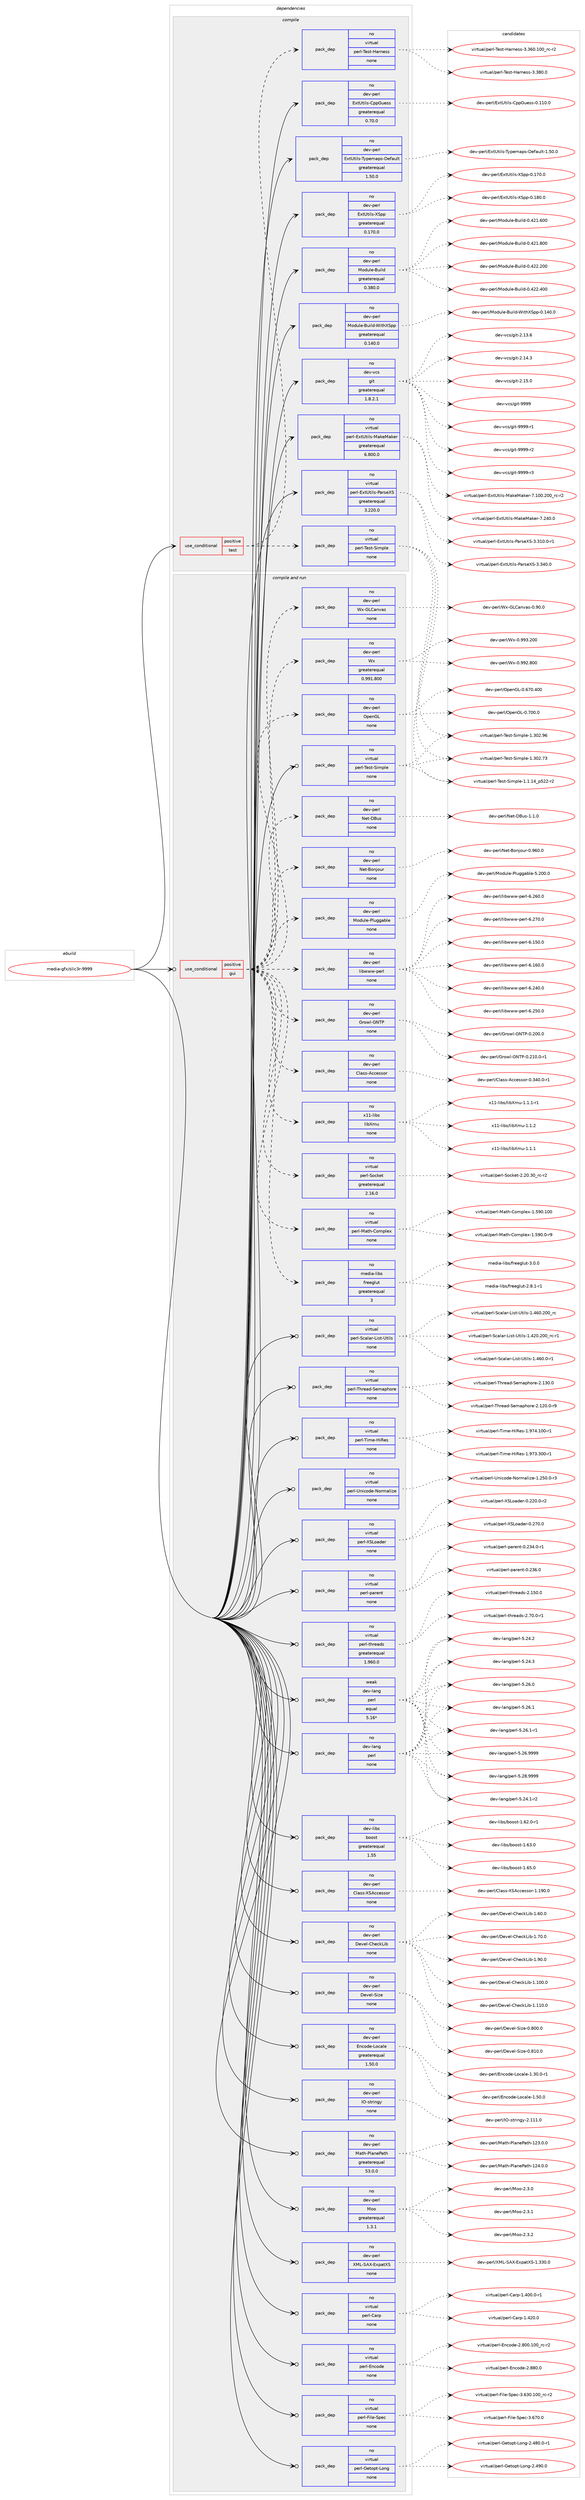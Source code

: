 digraph prolog {

# *************
# Graph options
# *************

newrank=true;
concentrate=true;
compound=true;
graph [rankdir=LR,fontname=Helvetica,fontsize=10,ranksep=1.5];#, ranksep=2.5, nodesep=0.2];
edge  [arrowhead=vee];
node  [fontname=Helvetica,fontsize=10];

# **********
# The ebuild
# **********

subgraph cluster_leftcol {
color=gray;
rank=same;
label=<<i>ebuild</i>>;
id [label="media-gfx/slic3r-9999", color=red, width=4, href="../media-gfx/slic3r-9999.svg"];
}

# ****************
# The dependencies
# ****************

subgraph cluster_midcol {
color=gray;
label=<<i>dependencies</i>>;
subgraph cluster_compile {
fillcolor="#eeeeee";
style=filled;
label=<<i>compile</i>>;
subgraph cond88493 {
dependency358320 [label=<<TABLE BORDER="0" CELLBORDER="1" CELLSPACING="0" CELLPADDING="4"><TR><TD ROWSPAN="3" CELLPADDING="10">use_conditional</TD></TR><TR><TD>positive</TD></TR><TR><TD>test</TD></TR></TABLE>>, shape=none, color=red];
subgraph pack264363 {
dependency358321 [label=<<TABLE BORDER="0" CELLBORDER="1" CELLSPACING="0" CELLPADDING="4" WIDTH="220"><TR><TD ROWSPAN="6" CELLPADDING="30">pack_dep</TD></TR><TR><TD WIDTH="110">no</TD></TR><TR><TD>virtual</TD></TR><TR><TD>perl-Test-Harness</TD></TR><TR><TD>none</TD></TR><TR><TD></TD></TR></TABLE>>, shape=none, color=blue];
}
dependency358320:e -> dependency358321:w [weight=20,style="dashed",arrowhead="vee"];
subgraph pack264364 {
dependency358322 [label=<<TABLE BORDER="0" CELLBORDER="1" CELLSPACING="0" CELLPADDING="4" WIDTH="220"><TR><TD ROWSPAN="6" CELLPADDING="30">pack_dep</TD></TR><TR><TD WIDTH="110">no</TD></TR><TR><TD>virtual</TD></TR><TR><TD>perl-Test-Simple</TD></TR><TR><TD>none</TD></TR><TR><TD></TD></TR></TABLE>>, shape=none, color=blue];
}
dependency358320:e -> dependency358322:w [weight=20,style="dashed",arrowhead="vee"];
}
id:e -> dependency358320:w [weight=20,style="solid",arrowhead="vee"];
subgraph pack264365 {
dependency358323 [label=<<TABLE BORDER="0" CELLBORDER="1" CELLSPACING="0" CELLPADDING="4" WIDTH="220"><TR><TD ROWSPAN="6" CELLPADDING="30">pack_dep</TD></TR><TR><TD WIDTH="110">no</TD></TR><TR><TD>dev-perl</TD></TR><TR><TD>ExtUtils-CppGuess</TD></TR><TR><TD>greaterequal</TD></TR><TR><TD>0.70.0</TD></TR></TABLE>>, shape=none, color=blue];
}
id:e -> dependency358323:w [weight=20,style="solid",arrowhead="vee"];
subgraph pack264366 {
dependency358324 [label=<<TABLE BORDER="0" CELLBORDER="1" CELLSPACING="0" CELLPADDING="4" WIDTH="220"><TR><TD ROWSPAN="6" CELLPADDING="30">pack_dep</TD></TR><TR><TD WIDTH="110">no</TD></TR><TR><TD>dev-perl</TD></TR><TR><TD>ExtUtils-Typemaps-Default</TD></TR><TR><TD>greaterequal</TD></TR><TR><TD>1.50.0</TD></TR></TABLE>>, shape=none, color=blue];
}
id:e -> dependency358324:w [weight=20,style="solid",arrowhead="vee"];
subgraph pack264367 {
dependency358325 [label=<<TABLE BORDER="0" CELLBORDER="1" CELLSPACING="0" CELLPADDING="4" WIDTH="220"><TR><TD ROWSPAN="6" CELLPADDING="30">pack_dep</TD></TR><TR><TD WIDTH="110">no</TD></TR><TR><TD>dev-perl</TD></TR><TR><TD>ExtUtils-XSpp</TD></TR><TR><TD>greaterequal</TD></TR><TR><TD>0.170.0</TD></TR></TABLE>>, shape=none, color=blue];
}
id:e -> dependency358325:w [weight=20,style="solid",arrowhead="vee"];
subgraph pack264368 {
dependency358326 [label=<<TABLE BORDER="0" CELLBORDER="1" CELLSPACING="0" CELLPADDING="4" WIDTH="220"><TR><TD ROWSPAN="6" CELLPADDING="30">pack_dep</TD></TR><TR><TD WIDTH="110">no</TD></TR><TR><TD>dev-perl</TD></TR><TR><TD>Module-Build</TD></TR><TR><TD>greaterequal</TD></TR><TR><TD>0.380.0</TD></TR></TABLE>>, shape=none, color=blue];
}
id:e -> dependency358326:w [weight=20,style="solid",arrowhead="vee"];
subgraph pack264369 {
dependency358327 [label=<<TABLE BORDER="0" CELLBORDER="1" CELLSPACING="0" CELLPADDING="4" WIDTH="220"><TR><TD ROWSPAN="6" CELLPADDING="30">pack_dep</TD></TR><TR><TD WIDTH="110">no</TD></TR><TR><TD>dev-perl</TD></TR><TR><TD>Module-Build-WithXSpp</TD></TR><TR><TD>greaterequal</TD></TR><TR><TD>0.140.0</TD></TR></TABLE>>, shape=none, color=blue];
}
id:e -> dependency358327:w [weight=20,style="solid",arrowhead="vee"];
subgraph pack264370 {
dependency358328 [label=<<TABLE BORDER="0" CELLBORDER="1" CELLSPACING="0" CELLPADDING="4" WIDTH="220"><TR><TD ROWSPAN="6" CELLPADDING="30">pack_dep</TD></TR><TR><TD WIDTH="110">no</TD></TR><TR><TD>dev-vcs</TD></TR><TR><TD>git</TD></TR><TR><TD>greaterequal</TD></TR><TR><TD>1.8.2.1</TD></TR></TABLE>>, shape=none, color=blue];
}
id:e -> dependency358328:w [weight=20,style="solid",arrowhead="vee"];
subgraph pack264371 {
dependency358329 [label=<<TABLE BORDER="0" CELLBORDER="1" CELLSPACING="0" CELLPADDING="4" WIDTH="220"><TR><TD ROWSPAN="6" CELLPADDING="30">pack_dep</TD></TR><TR><TD WIDTH="110">no</TD></TR><TR><TD>virtual</TD></TR><TR><TD>perl-ExtUtils-MakeMaker</TD></TR><TR><TD>greaterequal</TD></TR><TR><TD>6.800.0</TD></TR></TABLE>>, shape=none, color=blue];
}
id:e -> dependency358329:w [weight=20,style="solid",arrowhead="vee"];
subgraph pack264372 {
dependency358330 [label=<<TABLE BORDER="0" CELLBORDER="1" CELLSPACING="0" CELLPADDING="4" WIDTH="220"><TR><TD ROWSPAN="6" CELLPADDING="30">pack_dep</TD></TR><TR><TD WIDTH="110">no</TD></TR><TR><TD>virtual</TD></TR><TR><TD>perl-ExtUtils-ParseXS</TD></TR><TR><TD>greaterequal</TD></TR><TR><TD>3.220.0</TD></TR></TABLE>>, shape=none, color=blue];
}
id:e -> dependency358330:w [weight=20,style="solid",arrowhead="vee"];
}
subgraph cluster_compileandrun {
fillcolor="#eeeeee";
style=filled;
label=<<i>compile and run</i>>;
subgraph cond88494 {
dependency358331 [label=<<TABLE BORDER="0" CELLBORDER="1" CELLSPACING="0" CELLPADDING="4"><TR><TD ROWSPAN="3" CELLPADDING="10">use_conditional</TD></TR><TR><TD>positive</TD></TR><TR><TD>gui</TD></TR></TABLE>>, shape=none, color=red];
subgraph pack264373 {
dependency358332 [label=<<TABLE BORDER="0" CELLBORDER="1" CELLSPACING="0" CELLPADDING="4" WIDTH="220"><TR><TD ROWSPAN="6" CELLPADDING="30">pack_dep</TD></TR><TR><TD WIDTH="110">no</TD></TR><TR><TD>dev-perl</TD></TR><TR><TD>Class-Accessor</TD></TR><TR><TD>none</TD></TR><TR><TD></TD></TR></TABLE>>, shape=none, color=blue];
}
dependency358331:e -> dependency358332:w [weight=20,style="dashed",arrowhead="vee"];
subgraph pack264374 {
dependency358333 [label=<<TABLE BORDER="0" CELLBORDER="1" CELLSPACING="0" CELLPADDING="4" WIDTH="220"><TR><TD ROWSPAN="6" CELLPADDING="30">pack_dep</TD></TR><TR><TD WIDTH="110">no</TD></TR><TR><TD>dev-perl</TD></TR><TR><TD>Growl-GNTP</TD></TR><TR><TD>none</TD></TR><TR><TD></TD></TR></TABLE>>, shape=none, color=blue];
}
dependency358331:e -> dependency358333:w [weight=20,style="dashed",arrowhead="vee"];
subgraph pack264375 {
dependency358334 [label=<<TABLE BORDER="0" CELLBORDER="1" CELLSPACING="0" CELLPADDING="4" WIDTH="220"><TR><TD ROWSPAN="6" CELLPADDING="30">pack_dep</TD></TR><TR><TD WIDTH="110">no</TD></TR><TR><TD>dev-perl</TD></TR><TR><TD>libwww-perl</TD></TR><TR><TD>none</TD></TR><TR><TD></TD></TR></TABLE>>, shape=none, color=blue];
}
dependency358331:e -> dependency358334:w [weight=20,style="dashed",arrowhead="vee"];
subgraph pack264376 {
dependency358335 [label=<<TABLE BORDER="0" CELLBORDER="1" CELLSPACING="0" CELLPADDING="4" WIDTH="220"><TR><TD ROWSPAN="6" CELLPADDING="30">pack_dep</TD></TR><TR><TD WIDTH="110">no</TD></TR><TR><TD>dev-perl</TD></TR><TR><TD>Module-Pluggable</TD></TR><TR><TD>none</TD></TR><TR><TD></TD></TR></TABLE>>, shape=none, color=blue];
}
dependency358331:e -> dependency358335:w [weight=20,style="dashed",arrowhead="vee"];
subgraph pack264377 {
dependency358336 [label=<<TABLE BORDER="0" CELLBORDER="1" CELLSPACING="0" CELLPADDING="4" WIDTH="220"><TR><TD ROWSPAN="6" CELLPADDING="30">pack_dep</TD></TR><TR><TD WIDTH="110">no</TD></TR><TR><TD>dev-perl</TD></TR><TR><TD>Net-Bonjour</TD></TR><TR><TD>none</TD></TR><TR><TD></TD></TR></TABLE>>, shape=none, color=blue];
}
dependency358331:e -> dependency358336:w [weight=20,style="dashed",arrowhead="vee"];
subgraph pack264378 {
dependency358337 [label=<<TABLE BORDER="0" CELLBORDER="1" CELLSPACING="0" CELLPADDING="4" WIDTH="220"><TR><TD ROWSPAN="6" CELLPADDING="30">pack_dep</TD></TR><TR><TD WIDTH="110">no</TD></TR><TR><TD>dev-perl</TD></TR><TR><TD>Net-DBus</TD></TR><TR><TD>none</TD></TR><TR><TD></TD></TR></TABLE>>, shape=none, color=blue];
}
dependency358331:e -> dependency358337:w [weight=20,style="dashed",arrowhead="vee"];
subgraph pack264379 {
dependency358338 [label=<<TABLE BORDER="0" CELLBORDER="1" CELLSPACING="0" CELLPADDING="4" WIDTH="220"><TR><TD ROWSPAN="6" CELLPADDING="30">pack_dep</TD></TR><TR><TD WIDTH="110">no</TD></TR><TR><TD>dev-perl</TD></TR><TR><TD>OpenGL</TD></TR><TR><TD>none</TD></TR><TR><TD></TD></TR></TABLE>>, shape=none, color=blue];
}
dependency358331:e -> dependency358338:w [weight=20,style="dashed",arrowhead="vee"];
subgraph pack264380 {
dependency358339 [label=<<TABLE BORDER="0" CELLBORDER="1" CELLSPACING="0" CELLPADDING="4" WIDTH="220"><TR><TD ROWSPAN="6" CELLPADDING="30">pack_dep</TD></TR><TR><TD WIDTH="110">no</TD></TR><TR><TD>dev-perl</TD></TR><TR><TD>Wx</TD></TR><TR><TD>greaterequal</TD></TR><TR><TD>0.991.800</TD></TR></TABLE>>, shape=none, color=blue];
}
dependency358331:e -> dependency358339:w [weight=20,style="dashed",arrowhead="vee"];
subgraph pack264381 {
dependency358340 [label=<<TABLE BORDER="0" CELLBORDER="1" CELLSPACING="0" CELLPADDING="4" WIDTH="220"><TR><TD ROWSPAN="6" CELLPADDING="30">pack_dep</TD></TR><TR><TD WIDTH="110">no</TD></TR><TR><TD>dev-perl</TD></TR><TR><TD>Wx-GLCanvas</TD></TR><TR><TD>none</TD></TR><TR><TD></TD></TR></TABLE>>, shape=none, color=blue];
}
dependency358331:e -> dependency358340:w [weight=20,style="dashed",arrowhead="vee"];
subgraph pack264382 {
dependency358341 [label=<<TABLE BORDER="0" CELLBORDER="1" CELLSPACING="0" CELLPADDING="4" WIDTH="220"><TR><TD ROWSPAN="6" CELLPADDING="30">pack_dep</TD></TR><TR><TD WIDTH="110">no</TD></TR><TR><TD>media-libs</TD></TR><TR><TD>freeglut</TD></TR><TR><TD>greaterequal</TD></TR><TR><TD>3</TD></TR></TABLE>>, shape=none, color=blue];
}
dependency358331:e -> dependency358341:w [weight=20,style="dashed",arrowhead="vee"];
subgraph pack264383 {
dependency358342 [label=<<TABLE BORDER="0" CELLBORDER="1" CELLSPACING="0" CELLPADDING="4" WIDTH="220"><TR><TD ROWSPAN="6" CELLPADDING="30">pack_dep</TD></TR><TR><TD WIDTH="110">no</TD></TR><TR><TD>virtual</TD></TR><TR><TD>perl-Math-Complex</TD></TR><TR><TD>none</TD></TR><TR><TD></TD></TR></TABLE>>, shape=none, color=blue];
}
dependency358331:e -> dependency358342:w [weight=20,style="dashed",arrowhead="vee"];
subgraph pack264384 {
dependency358343 [label=<<TABLE BORDER="0" CELLBORDER="1" CELLSPACING="0" CELLPADDING="4" WIDTH="220"><TR><TD ROWSPAN="6" CELLPADDING="30">pack_dep</TD></TR><TR><TD WIDTH="110">no</TD></TR><TR><TD>virtual</TD></TR><TR><TD>perl-Socket</TD></TR><TR><TD>greaterequal</TD></TR><TR><TD>2.16.0</TD></TR></TABLE>>, shape=none, color=blue];
}
dependency358331:e -> dependency358343:w [weight=20,style="dashed",arrowhead="vee"];
subgraph pack264385 {
dependency358344 [label=<<TABLE BORDER="0" CELLBORDER="1" CELLSPACING="0" CELLPADDING="4" WIDTH="220"><TR><TD ROWSPAN="6" CELLPADDING="30">pack_dep</TD></TR><TR><TD WIDTH="110">no</TD></TR><TR><TD>x11-libs</TD></TR><TR><TD>libXmu</TD></TR><TR><TD>none</TD></TR><TR><TD></TD></TR></TABLE>>, shape=none, color=blue];
}
dependency358331:e -> dependency358344:w [weight=20,style="dashed",arrowhead="vee"];
}
id:e -> dependency358331:w [weight=20,style="solid",arrowhead="odotvee"];
subgraph pack264386 {
dependency358345 [label=<<TABLE BORDER="0" CELLBORDER="1" CELLSPACING="0" CELLPADDING="4" WIDTH="220"><TR><TD ROWSPAN="6" CELLPADDING="30">pack_dep</TD></TR><TR><TD WIDTH="110">no</TD></TR><TR><TD>dev-lang</TD></TR><TR><TD>perl</TD></TR><TR><TD>none</TD></TR><TR><TD></TD></TR></TABLE>>, shape=none, color=blue];
}
id:e -> dependency358345:w [weight=20,style="solid",arrowhead="odotvee"];
subgraph pack264387 {
dependency358346 [label=<<TABLE BORDER="0" CELLBORDER="1" CELLSPACING="0" CELLPADDING="4" WIDTH="220"><TR><TD ROWSPAN="6" CELLPADDING="30">pack_dep</TD></TR><TR><TD WIDTH="110">no</TD></TR><TR><TD>dev-libs</TD></TR><TR><TD>boost</TD></TR><TR><TD>greaterequal</TD></TR><TR><TD>1.55</TD></TR></TABLE>>, shape=none, color=blue];
}
id:e -> dependency358346:w [weight=20,style="solid",arrowhead="odotvee"];
subgraph pack264388 {
dependency358347 [label=<<TABLE BORDER="0" CELLBORDER="1" CELLSPACING="0" CELLPADDING="4" WIDTH="220"><TR><TD ROWSPAN="6" CELLPADDING="30">pack_dep</TD></TR><TR><TD WIDTH="110">no</TD></TR><TR><TD>dev-perl</TD></TR><TR><TD>Class-XSAccessor</TD></TR><TR><TD>none</TD></TR><TR><TD></TD></TR></TABLE>>, shape=none, color=blue];
}
id:e -> dependency358347:w [weight=20,style="solid",arrowhead="odotvee"];
subgraph pack264389 {
dependency358348 [label=<<TABLE BORDER="0" CELLBORDER="1" CELLSPACING="0" CELLPADDING="4" WIDTH="220"><TR><TD ROWSPAN="6" CELLPADDING="30">pack_dep</TD></TR><TR><TD WIDTH="110">no</TD></TR><TR><TD>dev-perl</TD></TR><TR><TD>Devel-CheckLib</TD></TR><TR><TD>none</TD></TR><TR><TD></TD></TR></TABLE>>, shape=none, color=blue];
}
id:e -> dependency358348:w [weight=20,style="solid",arrowhead="odotvee"];
subgraph pack264390 {
dependency358349 [label=<<TABLE BORDER="0" CELLBORDER="1" CELLSPACING="0" CELLPADDING="4" WIDTH="220"><TR><TD ROWSPAN="6" CELLPADDING="30">pack_dep</TD></TR><TR><TD WIDTH="110">no</TD></TR><TR><TD>dev-perl</TD></TR><TR><TD>Devel-Size</TD></TR><TR><TD>none</TD></TR><TR><TD></TD></TR></TABLE>>, shape=none, color=blue];
}
id:e -> dependency358349:w [weight=20,style="solid",arrowhead="odotvee"];
subgraph pack264391 {
dependency358350 [label=<<TABLE BORDER="0" CELLBORDER="1" CELLSPACING="0" CELLPADDING="4" WIDTH="220"><TR><TD ROWSPAN="6" CELLPADDING="30">pack_dep</TD></TR><TR><TD WIDTH="110">no</TD></TR><TR><TD>dev-perl</TD></TR><TR><TD>Encode-Locale</TD></TR><TR><TD>greaterequal</TD></TR><TR><TD>1.50.0</TD></TR></TABLE>>, shape=none, color=blue];
}
id:e -> dependency358350:w [weight=20,style="solid",arrowhead="odotvee"];
subgraph pack264392 {
dependency358351 [label=<<TABLE BORDER="0" CELLBORDER="1" CELLSPACING="0" CELLPADDING="4" WIDTH="220"><TR><TD ROWSPAN="6" CELLPADDING="30">pack_dep</TD></TR><TR><TD WIDTH="110">no</TD></TR><TR><TD>dev-perl</TD></TR><TR><TD>IO-stringy</TD></TR><TR><TD>none</TD></TR><TR><TD></TD></TR></TABLE>>, shape=none, color=blue];
}
id:e -> dependency358351:w [weight=20,style="solid",arrowhead="odotvee"];
subgraph pack264393 {
dependency358352 [label=<<TABLE BORDER="0" CELLBORDER="1" CELLSPACING="0" CELLPADDING="4" WIDTH="220"><TR><TD ROWSPAN="6" CELLPADDING="30">pack_dep</TD></TR><TR><TD WIDTH="110">no</TD></TR><TR><TD>dev-perl</TD></TR><TR><TD>Math-PlanePath</TD></TR><TR><TD>greaterequal</TD></TR><TR><TD>53.0.0</TD></TR></TABLE>>, shape=none, color=blue];
}
id:e -> dependency358352:w [weight=20,style="solid",arrowhead="odotvee"];
subgraph pack264394 {
dependency358353 [label=<<TABLE BORDER="0" CELLBORDER="1" CELLSPACING="0" CELLPADDING="4" WIDTH="220"><TR><TD ROWSPAN="6" CELLPADDING="30">pack_dep</TD></TR><TR><TD WIDTH="110">no</TD></TR><TR><TD>dev-perl</TD></TR><TR><TD>Moo</TD></TR><TR><TD>greaterequal</TD></TR><TR><TD>1.3.1</TD></TR></TABLE>>, shape=none, color=blue];
}
id:e -> dependency358353:w [weight=20,style="solid",arrowhead="odotvee"];
subgraph pack264395 {
dependency358354 [label=<<TABLE BORDER="0" CELLBORDER="1" CELLSPACING="0" CELLPADDING="4" WIDTH="220"><TR><TD ROWSPAN="6" CELLPADDING="30">pack_dep</TD></TR><TR><TD WIDTH="110">no</TD></TR><TR><TD>dev-perl</TD></TR><TR><TD>XML-SAX-ExpatXS</TD></TR><TR><TD>none</TD></TR><TR><TD></TD></TR></TABLE>>, shape=none, color=blue];
}
id:e -> dependency358354:w [weight=20,style="solid",arrowhead="odotvee"];
subgraph pack264396 {
dependency358355 [label=<<TABLE BORDER="0" CELLBORDER="1" CELLSPACING="0" CELLPADDING="4" WIDTH="220"><TR><TD ROWSPAN="6" CELLPADDING="30">pack_dep</TD></TR><TR><TD WIDTH="110">no</TD></TR><TR><TD>virtual</TD></TR><TR><TD>perl-Carp</TD></TR><TR><TD>none</TD></TR><TR><TD></TD></TR></TABLE>>, shape=none, color=blue];
}
id:e -> dependency358355:w [weight=20,style="solid",arrowhead="odotvee"];
subgraph pack264397 {
dependency358356 [label=<<TABLE BORDER="0" CELLBORDER="1" CELLSPACING="0" CELLPADDING="4" WIDTH="220"><TR><TD ROWSPAN="6" CELLPADDING="30">pack_dep</TD></TR><TR><TD WIDTH="110">no</TD></TR><TR><TD>virtual</TD></TR><TR><TD>perl-Encode</TD></TR><TR><TD>none</TD></TR><TR><TD></TD></TR></TABLE>>, shape=none, color=blue];
}
id:e -> dependency358356:w [weight=20,style="solid",arrowhead="odotvee"];
subgraph pack264398 {
dependency358357 [label=<<TABLE BORDER="0" CELLBORDER="1" CELLSPACING="0" CELLPADDING="4" WIDTH="220"><TR><TD ROWSPAN="6" CELLPADDING="30">pack_dep</TD></TR><TR><TD WIDTH="110">no</TD></TR><TR><TD>virtual</TD></TR><TR><TD>perl-File-Spec</TD></TR><TR><TD>none</TD></TR><TR><TD></TD></TR></TABLE>>, shape=none, color=blue];
}
id:e -> dependency358357:w [weight=20,style="solid",arrowhead="odotvee"];
subgraph pack264399 {
dependency358358 [label=<<TABLE BORDER="0" CELLBORDER="1" CELLSPACING="0" CELLPADDING="4" WIDTH="220"><TR><TD ROWSPAN="6" CELLPADDING="30">pack_dep</TD></TR><TR><TD WIDTH="110">no</TD></TR><TR><TD>virtual</TD></TR><TR><TD>perl-Getopt-Long</TD></TR><TR><TD>none</TD></TR><TR><TD></TD></TR></TABLE>>, shape=none, color=blue];
}
id:e -> dependency358358:w [weight=20,style="solid",arrowhead="odotvee"];
subgraph pack264400 {
dependency358359 [label=<<TABLE BORDER="0" CELLBORDER="1" CELLSPACING="0" CELLPADDING="4" WIDTH="220"><TR><TD ROWSPAN="6" CELLPADDING="30">pack_dep</TD></TR><TR><TD WIDTH="110">no</TD></TR><TR><TD>virtual</TD></TR><TR><TD>perl-Scalar-List-Utils</TD></TR><TR><TD>none</TD></TR><TR><TD></TD></TR></TABLE>>, shape=none, color=blue];
}
id:e -> dependency358359:w [weight=20,style="solid",arrowhead="odotvee"];
subgraph pack264401 {
dependency358360 [label=<<TABLE BORDER="0" CELLBORDER="1" CELLSPACING="0" CELLPADDING="4" WIDTH="220"><TR><TD ROWSPAN="6" CELLPADDING="30">pack_dep</TD></TR><TR><TD WIDTH="110">no</TD></TR><TR><TD>virtual</TD></TR><TR><TD>perl-Test-Simple</TD></TR><TR><TD>none</TD></TR><TR><TD></TD></TR></TABLE>>, shape=none, color=blue];
}
id:e -> dependency358360:w [weight=20,style="solid",arrowhead="odotvee"];
subgraph pack264402 {
dependency358361 [label=<<TABLE BORDER="0" CELLBORDER="1" CELLSPACING="0" CELLPADDING="4" WIDTH="220"><TR><TD ROWSPAN="6" CELLPADDING="30">pack_dep</TD></TR><TR><TD WIDTH="110">no</TD></TR><TR><TD>virtual</TD></TR><TR><TD>perl-Thread-Semaphore</TD></TR><TR><TD>none</TD></TR><TR><TD></TD></TR></TABLE>>, shape=none, color=blue];
}
id:e -> dependency358361:w [weight=20,style="solid",arrowhead="odotvee"];
subgraph pack264403 {
dependency358362 [label=<<TABLE BORDER="0" CELLBORDER="1" CELLSPACING="0" CELLPADDING="4" WIDTH="220"><TR><TD ROWSPAN="6" CELLPADDING="30">pack_dep</TD></TR><TR><TD WIDTH="110">no</TD></TR><TR><TD>virtual</TD></TR><TR><TD>perl-Time-HiRes</TD></TR><TR><TD>none</TD></TR><TR><TD></TD></TR></TABLE>>, shape=none, color=blue];
}
id:e -> dependency358362:w [weight=20,style="solid",arrowhead="odotvee"];
subgraph pack264404 {
dependency358363 [label=<<TABLE BORDER="0" CELLBORDER="1" CELLSPACING="0" CELLPADDING="4" WIDTH="220"><TR><TD ROWSPAN="6" CELLPADDING="30">pack_dep</TD></TR><TR><TD WIDTH="110">no</TD></TR><TR><TD>virtual</TD></TR><TR><TD>perl-Unicode-Normalize</TD></TR><TR><TD>none</TD></TR><TR><TD></TD></TR></TABLE>>, shape=none, color=blue];
}
id:e -> dependency358363:w [weight=20,style="solid",arrowhead="odotvee"];
subgraph pack264405 {
dependency358364 [label=<<TABLE BORDER="0" CELLBORDER="1" CELLSPACING="0" CELLPADDING="4" WIDTH="220"><TR><TD ROWSPAN="6" CELLPADDING="30">pack_dep</TD></TR><TR><TD WIDTH="110">no</TD></TR><TR><TD>virtual</TD></TR><TR><TD>perl-XSLoader</TD></TR><TR><TD>none</TD></TR><TR><TD></TD></TR></TABLE>>, shape=none, color=blue];
}
id:e -> dependency358364:w [weight=20,style="solid",arrowhead="odotvee"];
subgraph pack264406 {
dependency358365 [label=<<TABLE BORDER="0" CELLBORDER="1" CELLSPACING="0" CELLPADDING="4" WIDTH="220"><TR><TD ROWSPAN="6" CELLPADDING="30">pack_dep</TD></TR><TR><TD WIDTH="110">no</TD></TR><TR><TD>virtual</TD></TR><TR><TD>perl-parent</TD></TR><TR><TD>none</TD></TR><TR><TD></TD></TR></TABLE>>, shape=none, color=blue];
}
id:e -> dependency358365:w [weight=20,style="solid",arrowhead="odotvee"];
subgraph pack264407 {
dependency358366 [label=<<TABLE BORDER="0" CELLBORDER="1" CELLSPACING="0" CELLPADDING="4" WIDTH="220"><TR><TD ROWSPAN="6" CELLPADDING="30">pack_dep</TD></TR><TR><TD WIDTH="110">no</TD></TR><TR><TD>virtual</TD></TR><TR><TD>perl-threads</TD></TR><TR><TD>greaterequal</TD></TR><TR><TD>1.960.0</TD></TR></TABLE>>, shape=none, color=blue];
}
id:e -> dependency358366:w [weight=20,style="solid",arrowhead="odotvee"];
subgraph pack264408 {
dependency358367 [label=<<TABLE BORDER="0" CELLBORDER="1" CELLSPACING="0" CELLPADDING="4" WIDTH="220"><TR><TD ROWSPAN="6" CELLPADDING="30">pack_dep</TD></TR><TR><TD WIDTH="110">weak</TD></TR><TR><TD>dev-lang</TD></TR><TR><TD>perl</TD></TR><TR><TD>equal</TD></TR><TR><TD>5.16*</TD></TR></TABLE>>, shape=none, color=blue];
}
id:e -> dependency358367:w [weight=20,style="solid",arrowhead="odotvee"];
}
subgraph cluster_run {
fillcolor="#eeeeee";
style=filled;
label=<<i>run</i>>;
}
}

# **************
# The candidates
# **************

subgraph cluster_choices {
rank=same;
color=gray;
label=<<i>candidates</i>>;

subgraph choice264363 {
color=black;
nodesep=1;
choice118105114116117971084711210111410845841011151164572971141101011151154551465154484649484895114994511450 [label="virtual/perl-Test-Harness-3.360.100_rc-r2", color=red, width=4,href="../virtual/perl-Test-Harness-3.360.100_rc-r2.svg"];
choice118105114116117971084711210111410845841011151164572971141101011151154551465156484648 [label="virtual/perl-Test-Harness-3.380.0", color=red, width=4,href="../virtual/perl-Test-Harness-3.380.0.svg"];
dependency358321:e -> choice118105114116117971084711210111410845841011151164572971141101011151154551465154484649484895114994511450:w [style=dotted,weight="100"];
dependency358321:e -> choice118105114116117971084711210111410845841011151164572971141101011151154551465156484648:w [style=dotted,weight="100"];
}
subgraph choice264364 {
color=black;
nodesep=1;
choice11810511411611797108471121011141084584101115116458310510911210810145494649464952951125350504511450 [label="virtual/perl-Test-Simple-1.1.14_p522-r2", color=red, width=4,href="../virtual/perl-Test-Simple-1.1.14_p522-r2.svg"];
choice118105114116117971084711210111410845841011151164583105109112108101454946514850465551 [label="virtual/perl-Test-Simple-1.302.73", color=red, width=4,href="../virtual/perl-Test-Simple-1.302.73.svg"];
choice118105114116117971084711210111410845841011151164583105109112108101454946514850465754 [label="virtual/perl-Test-Simple-1.302.96", color=red, width=4,href="../virtual/perl-Test-Simple-1.302.96.svg"];
dependency358322:e -> choice11810511411611797108471121011141084584101115116458310510911210810145494649464952951125350504511450:w [style=dotted,weight="100"];
dependency358322:e -> choice118105114116117971084711210111410845841011151164583105109112108101454946514850465551:w [style=dotted,weight="100"];
dependency358322:e -> choice118105114116117971084711210111410845841011151164583105109112108101454946514850465754:w [style=dotted,weight="100"];
}
subgraph choice264365 {
color=black;
nodesep=1;
choice100101118451121011141084769120116851161051081154567112112711171011151154548464949484648 [label="dev-perl/ExtUtils-CppGuess-0.110.0", color=red, width=4,href="../dev-perl/ExtUtils-CppGuess-0.110.0.svg"];
dependency358323:e -> choice100101118451121011141084769120116851161051081154567112112711171011151154548464949484648:w [style=dotted,weight="100"];
}
subgraph choice264366 {
color=black;
nodesep=1;
choice1001011184511210111410847691201168511610510811545841211121011099711211545681011029711710811645494653484648 [label="dev-perl/ExtUtils-Typemaps-Default-1.50.0", color=red, width=4,href="../dev-perl/ExtUtils-Typemaps-Default-1.50.0.svg"];
dependency358324:e -> choice1001011184511210111410847691201168511610510811545841211121011099711211545681011029711710811645494653484648:w [style=dotted,weight="100"];
}
subgraph choice264367 {
color=black;
nodesep=1;
choice100101118451121011141084769120116851161051081154588831121124548464955484648 [label="dev-perl/ExtUtils-XSpp-0.170.0", color=red, width=4,href="../dev-perl/ExtUtils-XSpp-0.170.0.svg"];
choice100101118451121011141084769120116851161051081154588831121124548464956484648 [label="dev-perl/ExtUtils-XSpp-0.180.0", color=red, width=4,href="../dev-perl/ExtUtils-XSpp-0.180.0.svg"];
dependency358325:e -> choice100101118451121011141084769120116851161051081154588831121124548464955484648:w [style=dotted,weight="100"];
dependency358325:e -> choice100101118451121011141084769120116851161051081154588831121124548464956484648:w [style=dotted,weight="100"];
}
subgraph choice264368 {
color=black;
nodesep=1;
choice100101118451121011141084777111100117108101456611710510810045484652504946544848 [label="dev-perl/Module-Build-0.421.600", color=red, width=4,href="../dev-perl/Module-Build-0.421.600.svg"];
choice100101118451121011141084777111100117108101456611710510810045484652504946564848 [label="dev-perl/Module-Build-0.421.800", color=red, width=4,href="../dev-perl/Module-Build-0.421.800.svg"];
choice100101118451121011141084777111100117108101456611710510810045484652505046504848 [label="dev-perl/Module-Build-0.422.200", color=red, width=4,href="../dev-perl/Module-Build-0.422.200.svg"];
choice100101118451121011141084777111100117108101456611710510810045484652505046524848 [label="dev-perl/Module-Build-0.422.400", color=red, width=4,href="../dev-perl/Module-Build-0.422.400.svg"];
dependency358326:e -> choice100101118451121011141084777111100117108101456611710510810045484652504946544848:w [style=dotted,weight="100"];
dependency358326:e -> choice100101118451121011141084777111100117108101456611710510810045484652504946564848:w [style=dotted,weight="100"];
dependency358326:e -> choice100101118451121011141084777111100117108101456611710510810045484652505046504848:w [style=dotted,weight="100"];
dependency358326:e -> choice100101118451121011141084777111100117108101456611710510810045484652505046524848:w [style=dotted,weight="100"];
}
subgraph choice264369 {
color=black;
nodesep=1;
choice1001011184511210111410847771111001171081014566117105108100458710511610488831121124548464952484648 [label="dev-perl/Module-Build-WithXSpp-0.140.0", color=red, width=4,href="../dev-perl/Module-Build-WithXSpp-0.140.0.svg"];
dependency358327:e -> choice1001011184511210111410847771111001171081014566117105108100458710511610488831121124548464952484648:w [style=dotted,weight="100"];
}
subgraph choice264370 {
color=black;
nodesep=1;
choice10010111845118991154710310511645504649514654 [label="dev-vcs/git-2.13.6", color=red, width=4,href="../dev-vcs/git-2.13.6.svg"];
choice10010111845118991154710310511645504649524651 [label="dev-vcs/git-2.14.3", color=red, width=4,href="../dev-vcs/git-2.14.3.svg"];
choice10010111845118991154710310511645504649534648 [label="dev-vcs/git-2.15.0", color=red, width=4,href="../dev-vcs/git-2.15.0.svg"];
choice1001011184511899115471031051164557575757 [label="dev-vcs/git-9999", color=red, width=4,href="../dev-vcs/git-9999.svg"];
choice10010111845118991154710310511645575757574511449 [label="dev-vcs/git-9999-r1", color=red, width=4,href="../dev-vcs/git-9999-r1.svg"];
choice10010111845118991154710310511645575757574511450 [label="dev-vcs/git-9999-r2", color=red, width=4,href="../dev-vcs/git-9999-r2.svg"];
choice10010111845118991154710310511645575757574511451 [label="dev-vcs/git-9999-r3", color=red, width=4,href="../dev-vcs/git-9999-r3.svg"];
dependency358328:e -> choice10010111845118991154710310511645504649514654:w [style=dotted,weight="100"];
dependency358328:e -> choice10010111845118991154710310511645504649524651:w [style=dotted,weight="100"];
dependency358328:e -> choice10010111845118991154710310511645504649534648:w [style=dotted,weight="100"];
dependency358328:e -> choice1001011184511899115471031051164557575757:w [style=dotted,weight="100"];
dependency358328:e -> choice10010111845118991154710310511645575757574511449:w [style=dotted,weight="100"];
dependency358328:e -> choice10010111845118991154710310511645575757574511450:w [style=dotted,weight="100"];
dependency358328:e -> choice10010111845118991154710310511645575757574511451:w [style=dotted,weight="100"];
}
subgraph choice264371 {
color=black;
nodesep=1;
choice118105114116117971084711210111410845691201168511610510811545779710710177971071011144555464948484650484895114994511450 [label="virtual/perl-ExtUtils-MakeMaker-7.100.200_rc-r2", color=red, width=4,href="../virtual/perl-ExtUtils-MakeMaker-7.100.200_rc-r2.svg"];
choice118105114116117971084711210111410845691201168511610510811545779710710177971071011144555465052484648 [label="virtual/perl-ExtUtils-MakeMaker-7.240.0", color=red, width=4,href="../virtual/perl-ExtUtils-MakeMaker-7.240.0.svg"];
dependency358329:e -> choice118105114116117971084711210111410845691201168511610510811545779710710177971071011144555464948484650484895114994511450:w [style=dotted,weight="100"];
dependency358329:e -> choice118105114116117971084711210111410845691201168511610510811545779710710177971071011144555465052484648:w [style=dotted,weight="100"];
}
subgraph choice264372 {
color=black;
nodesep=1;
choice1181051141161179710847112101114108456912011685116105108115458097114115101888345514651494846484511449 [label="virtual/perl-ExtUtils-ParseXS-3.310.0-r1", color=red, width=4,href="../virtual/perl-ExtUtils-ParseXS-3.310.0-r1.svg"];
choice118105114116117971084711210111410845691201168511610510811545809711411510188834551465152484648 [label="virtual/perl-ExtUtils-ParseXS-3.340.0", color=red, width=4,href="../virtual/perl-ExtUtils-ParseXS-3.340.0.svg"];
dependency358330:e -> choice1181051141161179710847112101114108456912011685116105108115458097114115101888345514651494846484511449:w [style=dotted,weight="100"];
dependency358330:e -> choice118105114116117971084711210111410845691201168511610510811545809711411510188834551465152484648:w [style=dotted,weight="100"];
}
subgraph choice264373 {
color=black;
nodesep=1;
choice100101118451121011141084767108971151154565999910111511511111445484651524846484511449 [label="dev-perl/Class-Accessor-0.340.0-r1", color=red, width=4,href="../dev-perl/Class-Accessor-0.340.0-r1.svg"];
dependency358332:e -> choice100101118451121011141084767108971151154565999910111511511111445484651524846484511449:w [style=dotted,weight="100"];
}
subgraph choice264374 {
color=black;
nodesep=1;
choice10010111845112101114108477111411111910845717884804548465048484648 [label="dev-perl/Growl-GNTP-0.200.0", color=red, width=4,href="../dev-perl/Growl-GNTP-0.200.0.svg"];
choice100101118451121011141084771114111119108457178848045484650494846484511449 [label="dev-perl/Growl-GNTP-0.210.0-r1", color=red, width=4,href="../dev-perl/Growl-GNTP-0.210.0-r1.svg"];
dependency358333:e -> choice10010111845112101114108477111411111910845717884804548465048484648:w [style=dotted,weight="100"];
dependency358333:e -> choice100101118451121011141084771114111119108457178848045484650494846484511449:w [style=dotted,weight="100"];
}
subgraph choice264375 {
color=black;
nodesep=1;
choice100101118451121011141084710810598119119119451121011141084554464953484648 [label="dev-perl/libwww-perl-6.150.0", color=red, width=4,href="../dev-perl/libwww-perl-6.150.0.svg"];
choice100101118451121011141084710810598119119119451121011141084554464954484648 [label="dev-perl/libwww-perl-6.160.0", color=red, width=4,href="../dev-perl/libwww-perl-6.160.0.svg"];
choice100101118451121011141084710810598119119119451121011141084554465052484648 [label="dev-perl/libwww-perl-6.240.0", color=red, width=4,href="../dev-perl/libwww-perl-6.240.0.svg"];
choice100101118451121011141084710810598119119119451121011141084554465053484648 [label="dev-perl/libwww-perl-6.250.0", color=red, width=4,href="../dev-perl/libwww-perl-6.250.0.svg"];
choice100101118451121011141084710810598119119119451121011141084554465054484648 [label="dev-perl/libwww-perl-6.260.0", color=red, width=4,href="../dev-perl/libwww-perl-6.260.0.svg"];
choice100101118451121011141084710810598119119119451121011141084554465055484648 [label="dev-perl/libwww-perl-6.270.0", color=red, width=4,href="../dev-perl/libwww-perl-6.270.0.svg"];
dependency358334:e -> choice100101118451121011141084710810598119119119451121011141084554464953484648:w [style=dotted,weight="100"];
dependency358334:e -> choice100101118451121011141084710810598119119119451121011141084554464954484648:w [style=dotted,weight="100"];
dependency358334:e -> choice100101118451121011141084710810598119119119451121011141084554465052484648:w [style=dotted,weight="100"];
dependency358334:e -> choice100101118451121011141084710810598119119119451121011141084554465053484648:w [style=dotted,weight="100"];
dependency358334:e -> choice100101118451121011141084710810598119119119451121011141084554465054484648:w [style=dotted,weight="100"];
dependency358334:e -> choice100101118451121011141084710810598119119119451121011141084554465055484648:w [style=dotted,weight="100"];
}
subgraph choice264376 {
color=black;
nodesep=1;
choice100101118451121011141084777111100117108101458010811710310397981081014553465048484648 [label="dev-perl/Module-Pluggable-5.200.0", color=red, width=4,href="../dev-perl/Module-Pluggable-5.200.0.svg"];
dependency358335:e -> choice100101118451121011141084777111100117108101458010811710310397981081014553465048484648:w [style=dotted,weight="100"];
}
subgraph choice264377 {
color=black;
nodesep=1;
choice10010111845112101114108477810111645661111101061111171144548465754484648 [label="dev-perl/Net-Bonjour-0.960.0", color=red, width=4,href="../dev-perl/Net-Bonjour-0.960.0.svg"];
dependency358336:e -> choice10010111845112101114108477810111645661111101061111171144548465754484648:w [style=dotted,weight="100"];
}
subgraph choice264378 {
color=black;
nodesep=1;
choice100101118451121011141084778101116456866117115454946494648 [label="dev-perl/Net-DBus-1.1.0", color=red, width=4,href="../dev-perl/Net-DBus-1.1.0.svg"];
dependency358337:e -> choice100101118451121011141084778101116456866117115454946494648:w [style=dotted,weight="100"];
}
subgraph choice264379 {
color=black;
nodesep=1;
choice100101118451121011141084779112101110717645484654554846524848 [label="dev-perl/OpenGL-0.670.400", color=red, width=4,href="../dev-perl/OpenGL-0.670.400.svg"];
choice10010111845112101114108477911210111071764548465548484648 [label="dev-perl/OpenGL-0.700.0", color=red, width=4,href="../dev-perl/OpenGL-0.700.0.svg"];
dependency358338:e -> choice100101118451121011141084779112101110717645484654554846524848:w [style=dotted,weight="100"];
dependency358338:e -> choice10010111845112101114108477911210111071764548465548484648:w [style=dotted,weight="100"];
}
subgraph choice264380 {
color=black;
nodesep=1;
choice10010111845112101114108478712045484657575046564848 [label="dev-perl/Wx-0.992.800", color=red, width=4,href="../dev-perl/Wx-0.992.800.svg"];
choice10010111845112101114108478712045484657575146504848 [label="dev-perl/Wx-0.993.200", color=red, width=4,href="../dev-perl/Wx-0.993.200.svg"];
dependency358339:e -> choice10010111845112101114108478712045484657575046564848:w [style=dotted,weight="100"];
dependency358339:e -> choice10010111845112101114108478712045484657575146504848:w [style=dotted,weight="100"];
}
subgraph choice264381 {
color=black;
nodesep=1;
choice10010111845112101114108478712045717667971101189711545484657484648 [label="dev-perl/Wx-GLCanvas-0.90.0", color=red, width=4,href="../dev-perl/Wx-GLCanvas-0.90.0.svg"];
dependency358340:e -> choice10010111845112101114108478712045717667971101189711545484657484648:w [style=dotted,weight="100"];
}
subgraph choice264382 {
color=black;
nodesep=1;
choice109101100105974510810598115471021141011011031081171164550465646494511449 [label="media-libs/freeglut-2.8.1-r1", color=red, width=4,href="../media-libs/freeglut-2.8.1-r1.svg"];
choice10910110010597451081059811547102114101101103108117116455146484648 [label="media-libs/freeglut-3.0.0", color=red, width=4,href="../media-libs/freeglut-3.0.0.svg"];
dependency358341:e -> choice109101100105974510810598115471021141011011031081171164550465646494511449:w [style=dotted,weight="100"];
dependency358341:e -> choice10910110010597451081059811547102114101101103108117116455146484648:w [style=dotted,weight="100"];
}
subgraph choice264383 {
color=black;
nodesep=1;
choice1181051141161179710847112101114108457797116104456711110911210810112045494653574846484511457 [label="virtual/perl-Math-Complex-1.590.0-r9", color=red, width=4,href="../virtual/perl-Math-Complex-1.590.0-r9.svg"];
choice1181051141161179710847112101114108457797116104456711110911210810112045494653574846494848 [label="virtual/perl-Math-Complex-1.590.100", color=red, width=4,href="../virtual/perl-Math-Complex-1.590.100.svg"];
dependency358342:e -> choice1181051141161179710847112101114108457797116104456711110911210810112045494653574846484511457:w [style=dotted,weight="100"];
dependency358342:e -> choice1181051141161179710847112101114108457797116104456711110911210810112045494653574846494848:w [style=dotted,weight="100"];
}
subgraph choice264384 {
color=black;
nodesep=1;
choice1181051141161179710847112101114108458311199107101116455046504846514895114994511450 [label="virtual/perl-Socket-2.20.30_rc-r2", color=red, width=4,href="../virtual/perl-Socket-2.20.30_rc-r2.svg"];
dependency358343:e -> choice1181051141161179710847112101114108458311199107101116455046504846514895114994511450:w [style=dotted,weight="100"];
}
subgraph choice264385 {
color=black;
nodesep=1;
choice12049494510810598115471081059888109117454946494649 [label="x11-libs/libXmu-1.1.1", color=red, width=4,href="../x11-libs/libXmu-1.1.1.svg"];
choice120494945108105981154710810598881091174549464946494511449 [label="x11-libs/libXmu-1.1.1-r1", color=red, width=4,href="../x11-libs/libXmu-1.1.1-r1.svg"];
choice12049494510810598115471081059888109117454946494650 [label="x11-libs/libXmu-1.1.2", color=red, width=4,href="../x11-libs/libXmu-1.1.2.svg"];
dependency358344:e -> choice12049494510810598115471081059888109117454946494649:w [style=dotted,weight="100"];
dependency358344:e -> choice120494945108105981154710810598881091174549464946494511449:w [style=dotted,weight="100"];
dependency358344:e -> choice12049494510810598115471081059888109117454946494650:w [style=dotted,weight="100"];
}
subgraph choice264386 {
color=black;
nodesep=1;
choice100101118451089711010347112101114108455346505246494511450 [label="dev-lang/perl-5.24.1-r2", color=red, width=4,href="../dev-lang/perl-5.24.1-r2.svg"];
choice10010111845108971101034711210111410845534650524650 [label="dev-lang/perl-5.24.2", color=red, width=4,href="../dev-lang/perl-5.24.2.svg"];
choice10010111845108971101034711210111410845534650524651 [label="dev-lang/perl-5.24.3", color=red, width=4,href="../dev-lang/perl-5.24.3.svg"];
choice10010111845108971101034711210111410845534650544648 [label="dev-lang/perl-5.26.0", color=red, width=4,href="../dev-lang/perl-5.26.0.svg"];
choice10010111845108971101034711210111410845534650544649 [label="dev-lang/perl-5.26.1", color=red, width=4,href="../dev-lang/perl-5.26.1.svg"];
choice100101118451089711010347112101114108455346505446494511449 [label="dev-lang/perl-5.26.1-r1", color=red, width=4,href="../dev-lang/perl-5.26.1-r1.svg"];
choice10010111845108971101034711210111410845534650544657575757 [label="dev-lang/perl-5.26.9999", color=red, width=4,href="../dev-lang/perl-5.26.9999.svg"];
choice10010111845108971101034711210111410845534650564657575757 [label="dev-lang/perl-5.28.9999", color=red, width=4,href="../dev-lang/perl-5.28.9999.svg"];
dependency358345:e -> choice100101118451089711010347112101114108455346505246494511450:w [style=dotted,weight="100"];
dependency358345:e -> choice10010111845108971101034711210111410845534650524650:w [style=dotted,weight="100"];
dependency358345:e -> choice10010111845108971101034711210111410845534650524651:w [style=dotted,weight="100"];
dependency358345:e -> choice10010111845108971101034711210111410845534650544648:w [style=dotted,weight="100"];
dependency358345:e -> choice10010111845108971101034711210111410845534650544649:w [style=dotted,weight="100"];
dependency358345:e -> choice100101118451089711010347112101114108455346505446494511449:w [style=dotted,weight="100"];
dependency358345:e -> choice10010111845108971101034711210111410845534650544657575757:w [style=dotted,weight="100"];
dependency358345:e -> choice10010111845108971101034711210111410845534650564657575757:w [style=dotted,weight="100"];
}
subgraph choice264387 {
color=black;
nodesep=1;
choice10010111845108105981154798111111115116454946545046484511449 [label="dev-libs/boost-1.62.0-r1", color=red, width=4,href="../dev-libs/boost-1.62.0-r1.svg"];
choice1001011184510810598115479811111111511645494654514648 [label="dev-libs/boost-1.63.0", color=red, width=4,href="../dev-libs/boost-1.63.0.svg"];
choice1001011184510810598115479811111111511645494654534648 [label="dev-libs/boost-1.65.0", color=red, width=4,href="../dev-libs/boost-1.65.0.svg"];
dependency358346:e -> choice10010111845108105981154798111111115116454946545046484511449:w [style=dotted,weight="100"];
dependency358346:e -> choice1001011184510810598115479811111111511645494654514648:w [style=dotted,weight="100"];
dependency358346:e -> choice1001011184510810598115479811111111511645494654534648:w [style=dotted,weight="100"];
}
subgraph choice264388 {
color=black;
nodesep=1;
choice100101118451121011141084767108971151154588836599991011151151111144549464957484648 [label="dev-perl/Class-XSAccessor-1.190.0", color=red, width=4,href="../dev-perl/Class-XSAccessor-1.190.0.svg"];
dependency358347:e -> choice100101118451121011141084767108971151154588836599991011151151111144549464957484648:w [style=dotted,weight="100"];
}
subgraph choice264389 {
color=black;
nodesep=1;
choice10010111845112101114108476810111810110845671041019910776105984549464948484648 [label="dev-perl/Devel-CheckLib-1.100.0", color=red, width=4,href="../dev-perl/Devel-CheckLib-1.100.0.svg"];
choice10010111845112101114108476810111810110845671041019910776105984549464949484648 [label="dev-perl/Devel-CheckLib-1.110.0", color=red, width=4,href="../dev-perl/Devel-CheckLib-1.110.0.svg"];
choice100101118451121011141084768101118101108456710410199107761059845494654484648 [label="dev-perl/Devel-CheckLib-1.60.0", color=red, width=4,href="../dev-perl/Devel-CheckLib-1.60.0.svg"];
choice100101118451121011141084768101118101108456710410199107761059845494655484648 [label="dev-perl/Devel-CheckLib-1.70.0", color=red, width=4,href="../dev-perl/Devel-CheckLib-1.70.0.svg"];
choice100101118451121011141084768101118101108456710410199107761059845494657484648 [label="dev-perl/Devel-CheckLib-1.90.0", color=red, width=4,href="../dev-perl/Devel-CheckLib-1.90.0.svg"];
dependency358348:e -> choice10010111845112101114108476810111810110845671041019910776105984549464948484648:w [style=dotted,weight="100"];
dependency358348:e -> choice10010111845112101114108476810111810110845671041019910776105984549464949484648:w [style=dotted,weight="100"];
dependency358348:e -> choice100101118451121011141084768101118101108456710410199107761059845494654484648:w [style=dotted,weight="100"];
dependency358348:e -> choice100101118451121011141084768101118101108456710410199107761059845494655484648:w [style=dotted,weight="100"];
dependency358348:e -> choice100101118451121011141084768101118101108456710410199107761059845494657484648:w [style=dotted,weight="100"];
}
subgraph choice264390 {
color=black;
nodesep=1;
choice10010111845112101114108476810111810110845831051221014548465648484648 [label="dev-perl/Devel-Size-0.800.0", color=red, width=4,href="../dev-perl/Devel-Size-0.800.0.svg"];
choice10010111845112101114108476810111810110845831051221014548465649484648 [label="dev-perl/Devel-Size-0.810.0", color=red, width=4,href="../dev-perl/Devel-Size-0.810.0.svg"];
dependency358349:e -> choice10010111845112101114108476810111810110845831051221014548465648484648:w [style=dotted,weight="100"];
dependency358349:e -> choice10010111845112101114108476810111810110845831051221014548465649484648:w [style=dotted,weight="100"];
}
subgraph choice264391 {
color=black;
nodesep=1;
choice1001011184511210111410847691109911110010145761119997108101454946514846484511449 [label="dev-perl/Encode-Locale-1.30.0-r1", color=red, width=4,href="../dev-perl/Encode-Locale-1.30.0-r1.svg"];
choice100101118451121011141084769110991111001014576111999710810145494653484648 [label="dev-perl/Encode-Locale-1.50.0", color=red, width=4,href="../dev-perl/Encode-Locale-1.50.0.svg"];
dependency358350:e -> choice1001011184511210111410847691109911110010145761119997108101454946514846484511449:w [style=dotted,weight="100"];
dependency358350:e -> choice100101118451121011141084769110991111001014576111999710810145494653484648:w [style=dotted,weight="100"];
}
subgraph choice264392 {
color=black;
nodesep=1;
choice10010111845112101114108477379451151161141051101031214550464949494648 [label="dev-perl/IO-stringy-2.111.0", color=red, width=4,href="../dev-perl/IO-stringy-2.111.0.svg"];
dependency358351:e -> choice10010111845112101114108477379451151161141051101031214550464949494648:w [style=dotted,weight="100"];
}
subgraph choice264393 {
color=black;
nodesep=1;
choice1001011184511210111410847779711610445801089711010180971161044549505146484648 [label="dev-perl/Math-PlanePath-123.0.0", color=red, width=4,href="../dev-perl/Math-PlanePath-123.0.0.svg"];
choice1001011184511210111410847779711610445801089711010180971161044549505246484648 [label="dev-perl/Math-PlanePath-124.0.0", color=red, width=4,href="../dev-perl/Math-PlanePath-124.0.0.svg"];
dependency358352:e -> choice1001011184511210111410847779711610445801089711010180971161044549505146484648:w [style=dotted,weight="100"];
dependency358352:e -> choice1001011184511210111410847779711610445801089711010180971161044549505246484648:w [style=dotted,weight="100"];
}
subgraph choice264394 {
color=black;
nodesep=1;
choice100101118451121011141084777111111455046514648 [label="dev-perl/Moo-2.3.0", color=red, width=4,href="../dev-perl/Moo-2.3.0.svg"];
choice100101118451121011141084777111111455046514649 [label="dev-perl/Moo-2.3.1", color=red, width=4,href="../dev-perl/Moo-2.3.1.svg"];
choice100101118451121011141084777111111455046514650 [label="dev-perl/Moo-2.3.2", color=red, width=4,href="../dev-perl/Moo-2.3.2.svg"];
dependency358353:e -> choice100101118451121011141084777111111455046514648:w [style=dotted,weight="100"];
dependency358353:e -> choice100101118451121011141084777111111455046514649:w [style=dotted,weight="100"];
dependency358353:e -> choice100101118451121011141084777111111455046514650:w [style=dotted,weight="100"];
}
subgraph choice264395 {
color=black;
nodesep=1;
choice10010111845112101114108478877764583658845691201129711688834549465151484648 [label="dev-perl/XML-SAX-ExpatXS-1.330.0", color=red, width=4,href="../dev-perl/XML-SAX-ExpatXS-1.330.0.svg"];
dependency358354:e -> choice10010111845112101114108478877764583658845691201129711688834549465151484648:w [style=dotted,weight="100"];
}
subgraph choice264396 {
color=black;
nodesep=1;
choice118105114116117971084711210111410845679711411245494652484846484511449 [label="virtual/perl-Carp-1.400.0-r1", color=red, width=4,href="../virtual/perl-Carp-1.400.0-r1.svg"];
choice11810511411611797108471121011141084567971141124549465250484648 [label="virtual/perl-Carp-1.420.0", color=red, width=4,href="../virtual/perl-Carp-1.420.0.svg"];
dependency358355:e -> choice118105114116117971084711210111410845679711411245494652484846484511449:w [style=dotted,weight="100"];
dependency358355:e -> choice11810511411611797108471121011141084567971141124549465250484648:w [style=dotted,weight="100"];
}
subgraph choice264397 {
color=black;
nodesep=1;
choice11810511411611797108471121011141084569110991111001014550465648484649484895114994511450 [label="virtual/perl-Encode-2.800.100_rc-r2", color=red, width=4,href="../virtual/perl-Encode-2.800.100_rc-r2.svg"];
choice11810511411611797108471121011141084569110991111001014550465656484648 [label="virtual/perl-Encode-2.880.0", color=red, width=4,href="../virtual/perl-Encode-2.880.0.svg"];
dependency358356:e -> choice11810511411611797108471121011141084569110991111001014550465648484649484895114994511450:w [style=dotted,weight="100"];
dependency358356:e -> choice11810511411611797108471121011141084569110991111001014550465656484648:w [style=dotted,weight="100"];
}
subgraph choice264398 {
color=black;
nodesep=1;
choice118105114116117971084711210111410845701051081014583112101994551465451484649484895114994511450 [label="virtual/perl-File-Spec-3.630.100_rc-r2", color=red, width=4,href="../virtual/perl-File-Spec-3.630.100_rc-r2.svg"];
choice118105114116117971084711210111410845701051081014583112101994551465455484648 [label="virtual/perl-File-Spec-3.670.0", color=red, width=4,href="../virtual/perl-File-Spec-3.670.0.svg"];
dependency358357:e -> choice118105114116117971084711210111410845701051081014583112101994551465451484649484895114994511450:w [style=dotted,weight="100"];
dependency358357:e -> choice118105114116117971084711210111410845701051081014583112101994551465455484648:w [style=dotted,weight="100"];
}
subgraph choice264399 {
color=black;
nodesep=1;
choice11810511411611797108471121011141084571101116111112116457611111010345504652564846484511449 [label="virtual/perl-Getopt-Long-2.480.0-r1", color=red, width=4,href="../virtual/perl-Getopt-Long-2.480.0-r1.svg"];
choice1181051141161179710847112101114108457110111611111211645761111101034550465257484648 [label="virtual/perl-Getopt-Long-2.490.0", color=red, width=4,href="../virtual/perl-Getopt-Long-2.490.0.svg"];
dependency358358:e -> choice11810511411611797108471121011141084571101116111112116457611111010345504652564846484511449:w [style=dotted,weight="100"];
dependency358358:e -> choice1181051141161179710847112101114108457110111611111211645761111101034550465257484648:w [style=dotted,weight="100"];
}
subgraph choice264400 {
color=black;
nodesep=1;
choice11810511411611797108471121011141084583999710897114457610511511645851161051081154549465250484650484895114994511449 [label="virtual/perl-Scalar-List-Utils-1.420.200_rc-r1", color=red, width=4,href="../virtual/perl-Scalar-List-Utils-1.420.200_rc-r1.svg"];
choice118105114116117971084711210111410845839997108971144576105115116458511610510811545494652544846484511449 [label="virtual/perl-Scalar-List-Utils-1.460.0-r1", color=red, width=4,href="../virtual/perl-Scalar-List-Utils-1.460.0-r1.svg"];
choice1181051141161179710847112101114108458399971089711445761051151164585116105108115454946525448465048489511499 [label="virtual/perl-Scalar-List-Utils-1.460.200_rc", color=red, width=4,href="../virtual/perl-Scalar-List-Utils-1.460.200_rc.svg"];
dependency358359:e -> choice11810511411611797108471121011141084583999710897114457610511511645851161051081154549465250484650484895114994511449:w [style=dotted,weight="100"];
dependency358359:e -> choice118105114116117971084711210111410845839997108971144576105115116458511610510811545494652544846484511449:w [style=dotted,weight="100"];
dependency358359:e -> choice1181051141161179710847112101114108458399971089711445761051151164585116105108115454946525448465048489511499:w [style=dotted,weight="100"];
}
subgraph choice264401 {
color=black;
nodesep=1;
choice11810511411611797108471121011141084584101115116458310510911210810145494649464952951125350504511450 [label="virtual/perl-Test-Simple-1.1.14_p522-r2", color=red, width=4,href="../virtual/perl-Test-Simple-1.1.14_p522-r2.svg"];
choice118105114116117971084711210111410845841011151164583105109112108101454946514850465551 [label="virtual/perl-Test-Simple-1.302.73", color=red, width=4,href="../virtual/perl-Test-Simple-1.302.73.svg"];
choice118105114116117971084711210111410845841011151164583105109112108101454946514850465754 [label="virtual/perl-Test-Simple-1.302.96", color=red, width=4,href="../virtual/perl-Test-Simple-1.302.96.svg"];
dependency358360:e -> choice11810511411611797108471121011141084584101115116458310510911210810145494649464952951125350504511450:w [style=dotted,weight="100"];
dependency358360:e -> choice118105114116117971084711210111410845841011151164583105109112108101454946514850465551:w [style=dotted,weight="100"];
dependency358360:e -> choice118105114116117971084711210111410845841011151164583105109112108101454946514850465754:w [style=dotted,weight="100"];
}
subgraph choice264402 {
color=black;
nodesep=1;
choice118105114116117971084711210111410845841041141019710045831011099711210411111410145504649504846484511457 [label="virtual/perl-Thread-Semaphore-2.120.0-r9", color=red, width=4,href="../virtual/perl-Thread-Semaphore-2.120.0-r9.svg"];
choice11810511411611797108471121011141084584104114101971004583101109971121041111141014550464951484648 [label="virtual/perl-Thread-Semaphore-2.130.0", color=red, width=4,href="../virtual/perl-Thread-Semaphore-2.130.0.svg"];
dependency358361:e -> choice118105114116117971084711210111410845841041141019710045831011099711210411111410145504649504846484511457:w [style=dotted,weight="100"];
dependency358361:e -> choice11810511411611797108471121011141084584104114101971004583101109971121041111141014550464951484648:w [style=dotted,weight="100"];
}
subgraph choice264403 {
color=black;
nodesep=1;
choice11810511411611797108471121011141084584105109101457210582101115454946575551465148484511449 [label="virtual/perl-Time-HiRes-1.973.300-r1", color=red, width=4,href="../virtual/perl-Time-HiRes-1.973.300-r1.svg"];
choice11810511411611797108471121011141084584105109101457210582101115454946575552464948484511449 [label="virtual/perl-Time-HiRes-1.974.100-r1", color=red, width=4,href="../virtual/perl-Time-HiRes-1.974.100-r1.svg"];
dependency358362:e -> choice11810511411611797108471121011141084584105109101457210582101115454946575551465148484511449:w [style=dotted,weight="100"];
dependency358362:e -> choice11810511411611797108471121011141084584105109101457210582101115454946575552464948484511449:w [style=dotted,weight="100"];
}
subgraph choice264404 {
color=black;
nodesep=1;
choice118105114116117971084711210111410845851101059911110010145781111141099710810512210145494650534846484511451 [label="virtual/perl-Unicode-Normalize-1.250.0-r3", color=red, width=4,href="../virtual/perl-Unicode-Normalize-1.250.0-r3.svg"];
dependency358363:e -> choice118105114116117971084711210111410845851101059911110010145781111141099710810512210145494650534846484511451:w [style=dotted,weight="100"];
}
subgraph choice264405 {
color=black;
nodesep=1;
choice1181051141161179710847112101114108458883761119710010111445484650504846484511450 [label="virtual/perl-XSLoader-0.220.0-r2", color=red, width=4,href="../virtual/perl-XSLoader-0.220.0-r2.svg"];
choice118105114116117971084711210111410845888376111971001011144548465055484648 [label="virtual/perl-XSLoader-0.270.0", color=red, width=4,href="../virtual/perl-XSLoader-0.270.0.svg"];
dependency358364:e -> choice1181051141161179710847112101114108458883761119710010111445484650504846484511450:w [style=dotted,weight="100"];
dependency358364:e -> choice118105114116117971084711210111410845888376111971001011144548465055484648:w [style=dotted,weight="100"];
}
subgraph choice264406 {
color=black;
nodesep=1;
choice1181051141161179710847112101114108451129711410111011645484650515246484511449 [label="virtual/perl-parent-0.234.0-r1", color=red, width=4,href="../virtual/perl-parent-0.234.0-r1.svg"];
choice118105114116117971084711210111410845112971141011101164548465051544648 [label="virtual/perl-parent-0.236.0", color=red, width=4,href="../virtual/perl-parent-0.236.0.svg"];
dependency358365:e -> choice1181051141161179710847112101114108451129711410111011645484650515246484511449:w [style=dotted,weight="100"];
dependency358365:e -> choice118105114116117971084711210111410845112971141011101164548465051544648:w [style=dotted,weight="100"];
}
subgraph choice264407 {
color=black;
nodesep=1;
choice118105114116117971084711210111410845116104114101971001154550464953484648 [label="virtual/perl-threads-2.150.0", color=red, width=4,href="../virtual/perl-threads-2.150.0.svg"];
choice11810511411611797108471121011141084511610411410197100115455046554846484511449 [label="virtual/perl-threads-2.70.0-r1", color=red, width=4,href="../virtual/perl-threads-2.70.0-r1.svg"];
dependency358366:e -> choice118105114116117971084711210111410845116104114101971001154550464953484648:w [style=dotted,weight="100"];
dependency358366:e -> choice11810511411611797108471121011141084511610411410197100115455046554846484511449:w [style=dotted,weight="100"];
}
subgraph choice264408 {
color=black;
nodesep=1;
choice100101118451089711010347112101114108455346505246494511450 [label="dev-lang/perl-5.24.1-r2", color=red, width=4,href="../dev-lang/perl-5.24.1-r2.svg"];
choice10010111845108971101034711210111410845534650524650 [label="dev-lang/perl-5.24.2", color=red, width=4,href="../dev-lang/perl-5.24.2.svg"];
choice10010111845108971101034711210111410845534650524651 [label="dev-lang/perl-5.24.3", color=red, width=4,href="../dev-lang/perl-5.24.3.svg"];
choice10010111845108971101034711210111410845534650544648 [label="dev-lang/perl-5.26.0", color=red, width=4,href="../dev-lang/perl-5.26.0.svg"];
choice10010111845108971101034711210111410845534650544649 [label="dev-lang/perl-5.26.1", color=red, width=4,href="../dev-lang/perl-5.26.1.svg"];
choice100101118451089711010347112101114108455346505446494511449 [label="dev-lang/perl-5.26.1-r1", color=red, width=4,href="../dev-lang/perl-5.26.1-r1.svg"];
choice10010111845108971101034711210111410845534650544657575757 [label="dev-lang/perl-5.26.9999", color=red, width=4,href="../dev-lang/perl-5.26.9999.svg"];
choice10010111845108971101034711210111410845534650564657575757 [label="dev-lang/perl-5.28.9999", color=red, width=4,href="../dev-lang/perl-5.28.9999.svg"];
dependency358367:e -> choice100101118451089711010347112101114108455346505246494511450:w [style=dotted,weight="100"];
dependency358367:e -> choice10010111845108971101034711210111410845534650524650:w [style=dotted,weight="100"];
dependency358367:e -> choice10010111845108971101034711210111410845534650524651:w [style=dotted,weight="100"];
dependency358367:e -> choice10010111845108971101034711210111410845534650544648:w [style=dotted,weight="100"];
dependency358367:e -> choice10010111845108971101034711210111410845534650544649:w [style=dotted,weight="100"];
dependency358367:e -> choice100101118451089711010347112101114108455346505446494511449:w [style=dotted,weight="100"];
dependency358367:e -> choice10010111845108971101034711210111410845534650544657575757:w [style=dotted,weight="100"];
dependency358367:e -> choice10010111845108971101034711210111410845534650564657575757:w [style=dotted,weight="100"];
}
}

}
